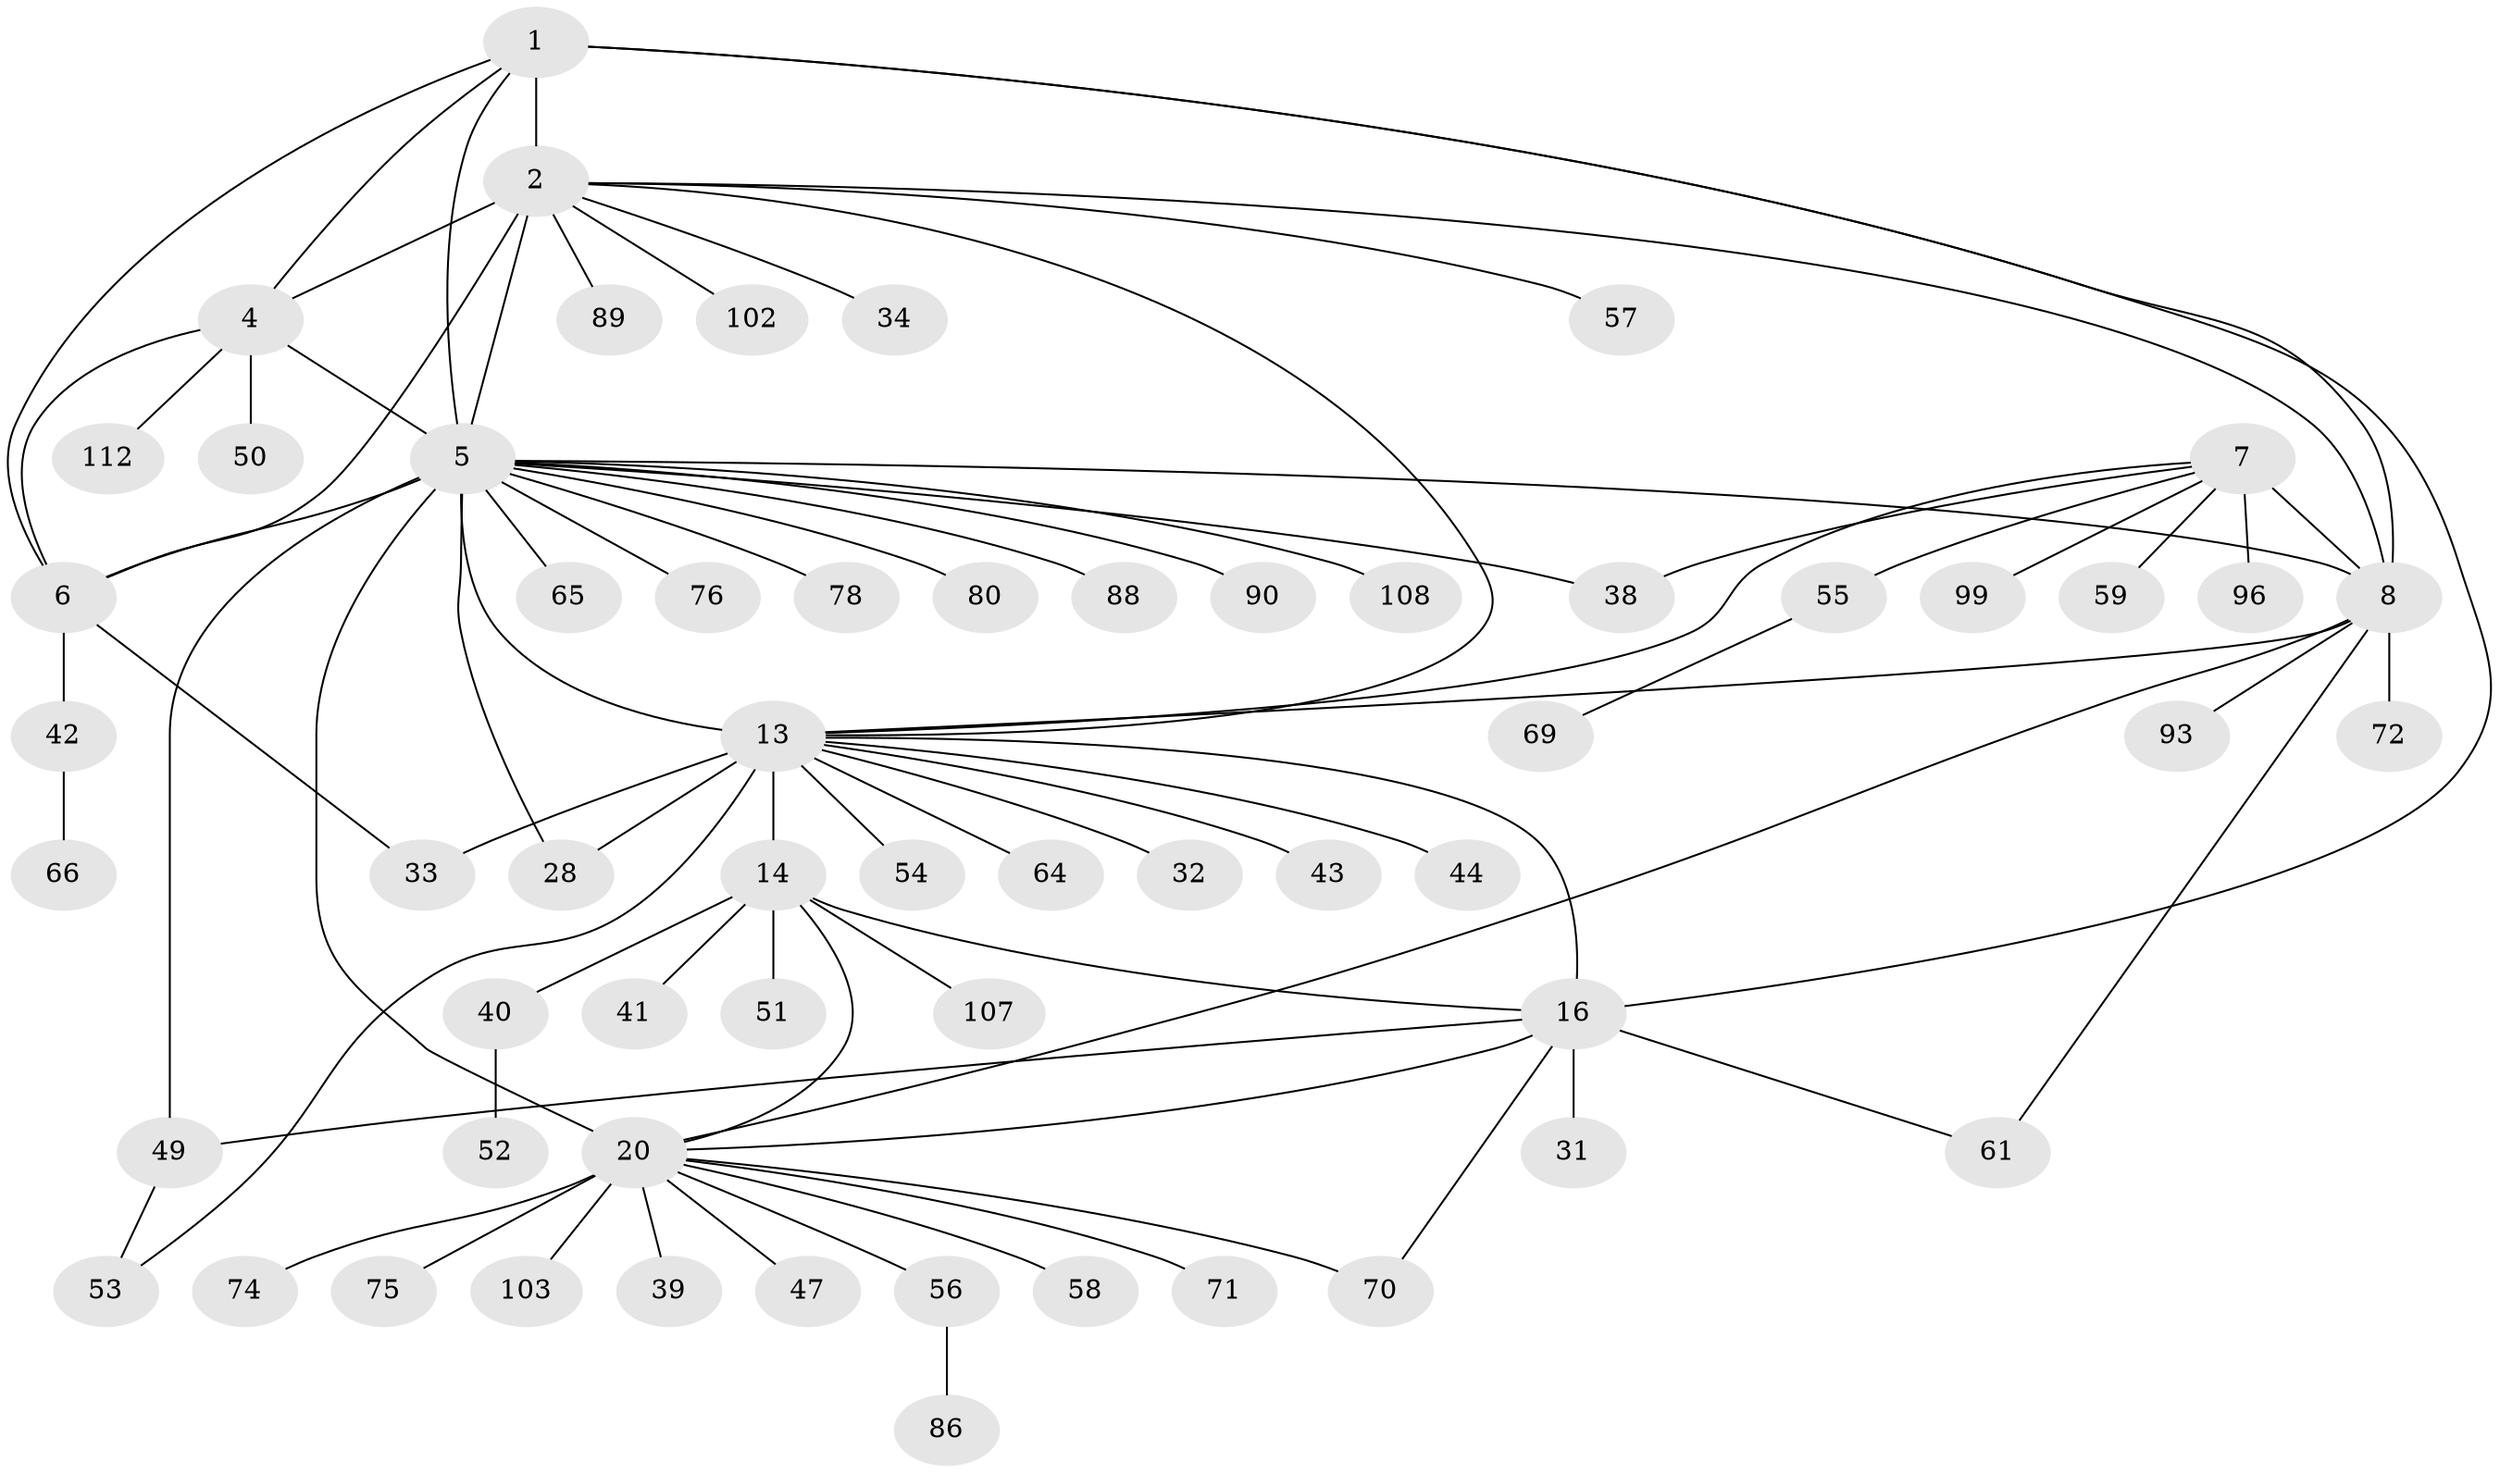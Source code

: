 // original degree distribution, {7: 0.05, 8: 0.041666666666666664, 10: 0.016666666666666666, 9: 0.08333333333333333, 6: 0.025, 11: 0.025, 12: 0.008333333333333333, 1: 0.525, 2: 0.20833333333333334, 3: 0.016666666666666666}
// Generated by graph-tools (version 1.1) at 2025/19/03/04/25 18:19:33]
// undirected, 60 vertices, 82 edges
graph export_dot {
graph [start="1"]
  node [color=gray90,style=filled];
  1;
  2 [super="+110+3"];
  4;
  5 [super="+19"];
  6;
  7 [super="+12"];
  8 [super="+68+10+9"];
  13 [super="+97+98+106+37+15+60+26"];
  14 [super="+17+109"];
  16 [super="+92+18"];
  20 [super="+21+119+116+22+83"];
  28 [super="+114+36+62+91"];
  31;
  32;
  33;
  34;
  38;
  39;
  40;
  41;
  42 [super="+113"];
  43;
  44 [super="+67"];
  47;
  49;
  50;
  51 [super="+111"];
  52;
  53;
  54 [super="+105"];
  55;
  56;
  57 [super="+81"];
  58;
  59;
  61;
  64;
  65;
  66;
  69;
  70;
  71;
  72;
  74;
  75 [super="+79"];
  76;
  78;
  80;
  86;
  88;
  89;
  90;
  93;
  96;
  99;
  102;
  103 [super="+104"];
  107;
  108;
  112;
  1 -- 2 [weight=2];
  1 -- 4;
  1 -- 5;
  1 -- 6;
  1 -- 8;
  1 -- 16;
  2 -- 4 [weight=2];
  2 -- 5 [weight=2];
  2 -- 6 [weight=2];
  2 -- 34;
  2 -- 102;
  2 -- 89;
  2 -- 57;
  2 -- 13;
  2 -- 8;
  4 -- 5;
  4 -- 6;
  4 -- 50;
  4 -- 112;
  5 -- 6;
  5 -- 49;
  5 -- 90;
  5 -- 28 [weight=3];
  5 -- 65;
  5 -- 38;
  5 -- 8;
  5 -- 76;
  5 -- 13 [weight=6];
  5 -- 108;
  5 -- 78;
  5 -- 80;
  5 -- 20 [weight=8];
  5 -- 88;
  6 -- 33;
  6 -- 42;
  7 -- 8 [weight=8];
  7 -- 99;
  7 -- 96;
  7 -- 55;
  7 -- 38;
  7 -- 59;
  7 -- 13 [weight=2];
  8 -- 93;
  8 -- 72;
  8 -- 61;
  8 -- 20;
  8 -- 13;
  13 -- 14 [weight=4];
  13 -- 16 [weight=4];
  13 -- 33;
  13 -- 43;
  13 -- 32;
  13 -- 64;
  13 -- 44;
  13 -- 53;
  13 -- 54;
  13 -- 28 [weight=3];
  14 -- 16 [weight=4];
  14 -- 40;
  14 -- 41;
  14 -- 107;
  14 -- 51;
  14 -- 20;
  16 -- 31;
  16 -- 49;
  16 -- 61;
  16 -- 70;
  16 -- 20;
  20 -- 74;
  20 -- 75;
  20 -- 71;
  20 -- 58;
  20 -- 39;
  20 -- 70;
  20 -- 103;
  20 -- 56;
  20 -- 47;
  40 -- 52;
  42 -- 66;
  49 -- 53;
  55 -- 69;
  56 -- 86;
}
